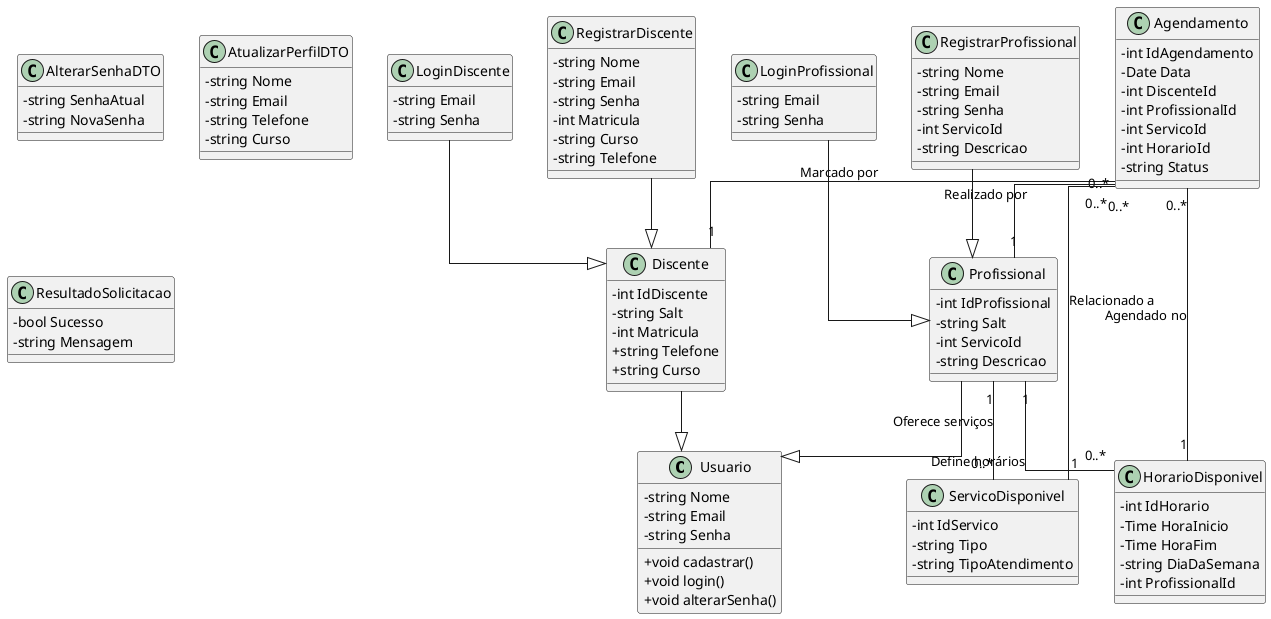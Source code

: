 @startuml
skinparam linetype ortho
skinparam classAttributeIconSize 0

class Usuario {
    - string Nome
    - string Email
    -string Senha
    + void cadastrar()
    + void login()
    + void alterarSenha()
}

class Discente {
    -int IdDiscente
    -string Salt
    -int Matricula
    + string Telefone
    + string Curso
}

class Profissional {
    -int IdProfissional
    -string Salt
    -int ServicoId
    -string Descricao
}

class Agendamento {
    -int IdAgendamento
    -Date Data
    -int DiscenteId
    -int ProfissionalId
    -int ServicoId
    -int HorarioId
    -string Status
}

class HorarioDisponivel {
    -int IdHorario
    -Time HoraInicio
    -Time HoraFim
    -string DiaDaSemana
    -int ProfissionalId
}

class ServicoDisponivel {
    -int IdServico
    -string Tipo
    -string TipoAtendimento
}

class AlterarSenhaDTO {
    -string SenhaAtual
    -string NovaSenha
}

class AtualizarPerfilDTO {
    -string Nome
    -string Email
    -string Telefone
    -string Curso
}

class ResultadoSolicitacao {
    -bool Sucesso
    -string Mensagem
}

class LoginDiscente {
    -string Email
    -string Senha
}

class LoginProfissional {
    -string Email
    -string Senha
}

class RegistrarDiscente {
    -string Nome
    -string Email
    -string Senha
    -int Matricula
    -string Curso
    -string Telefone
}

class RegistrarProfissional {
    -string Nome
    -string Email
    -string Senha
    -int ServicoId
    -string Descricao
}

Discente --|> Usuario
Profissional --|> Usuario

Profissional "1" -- "0..*" HorarioDisponivel : "Define horários"
Profissional "1" -- "0..*" ServicoDisponivel : "Oferece serviços"

Agendamento "0..*" -- "1" Discente : "Marcado por"
Agendamento "0..*" -- "1" Profissional : "Realizado por"
Agendamento "0..*" -- "1" ServicoDisponivel : "Relacionado a"
Agendamento "0..*" -- "1" HorarioDisponivel : "Agendado no"

LoginDiscente --|> Discente
LoginProfissional --|> Profissional
RegistrarDiscente --|> Discente
RegistrarProfissional --|> Profissional

@enduml
